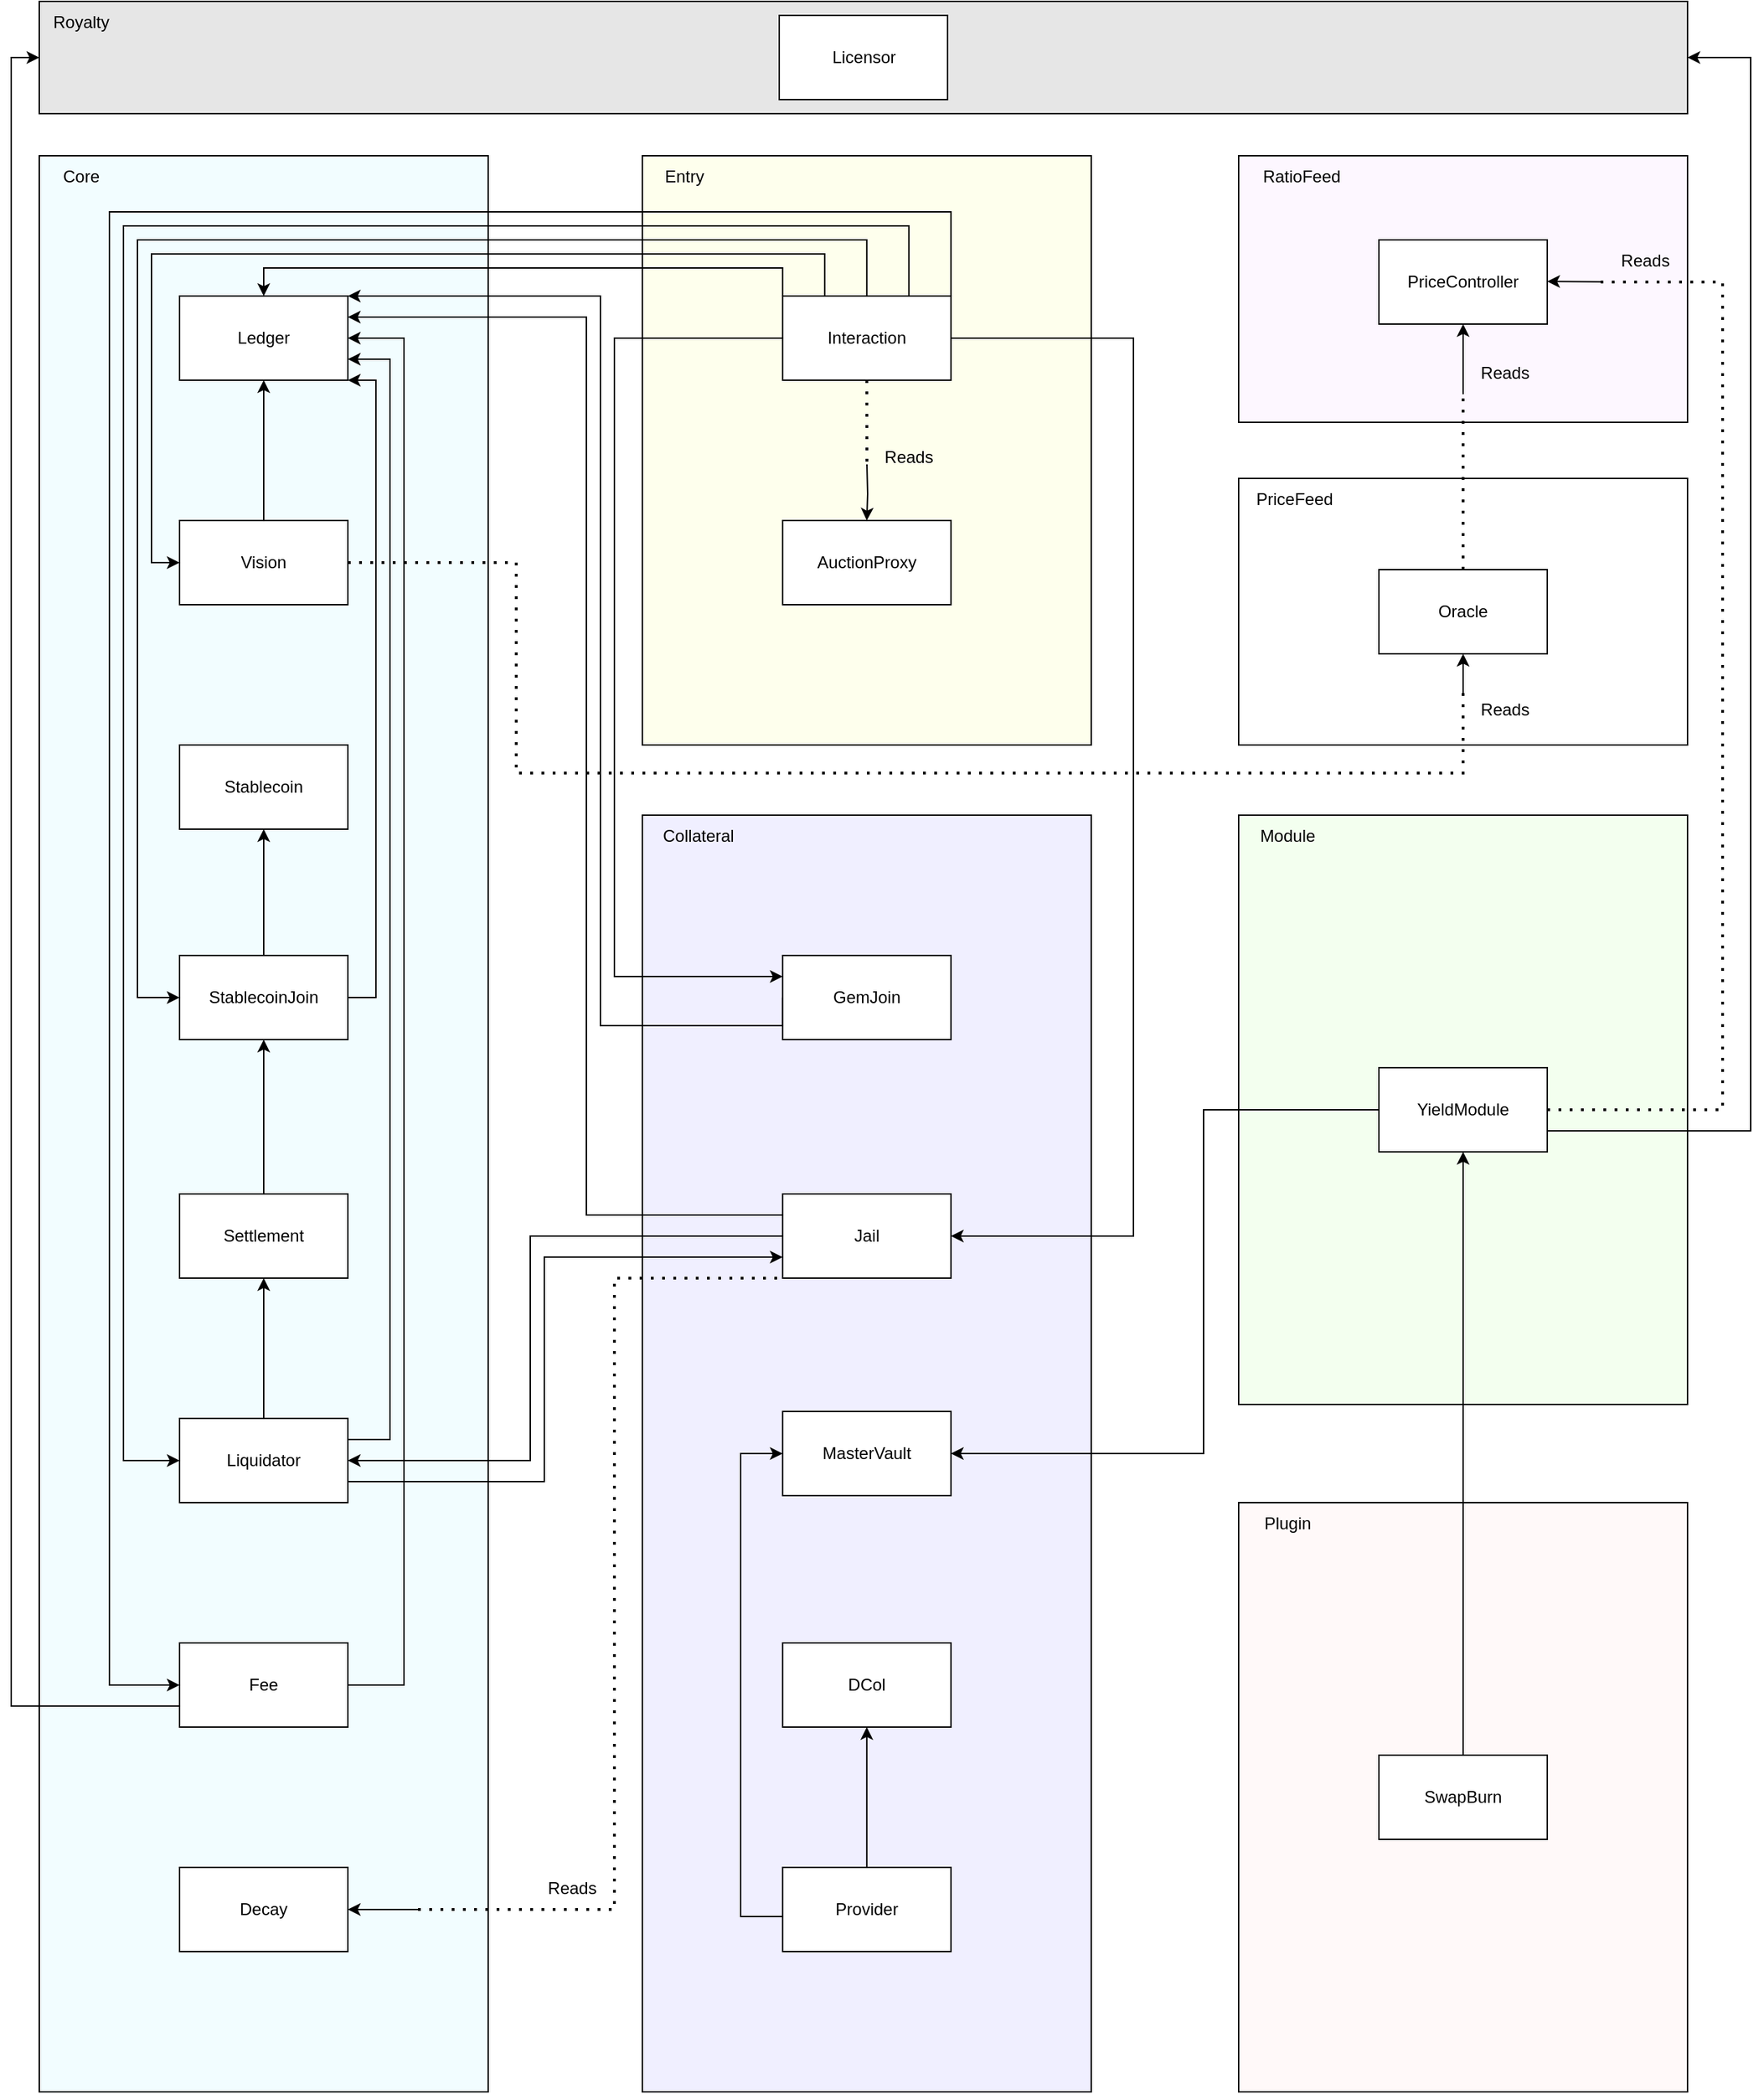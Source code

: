 <mxfile version="27.0.4">
  <diagram name="Page-1" id="4hy2VgaBOKZdhCo9qNHO">
    <mxGraphModel dx="1656" dy="2330" grid="1" gridSize="10" guides="1" tooltips="1" connect="1" arrows="1" fold="1" page="1" pageScale="1" pageWidth="850" pageHeight="1100" math="0" shadow="0">
      <root>
        <mxCell id="0" />
        <mxCell id="1" parent="0" />
        <mxCell id="N3tVkwFhNo7vR2RabhJe-11" value="" style="rounded=0;whiteSpace=wrap;html=1;fillColor=#F2FDFF;" parent="1" vertex="1">
          <mxGeometry x="260" y="-60" width="320" height="1380" as="geometry" />
        </mxCell>
        <mxCell id="N3tVkwFhNo7vR2RabhJe-84" value="" style="rounded=0;whiteSpace=wrap;html=1;" parent="1" vertex="1">
          <mxGeometry x="1115" y="170" width="320" height="190" as="geometry" />
        </mxCell>
        <mxCell id="N3tVkwFhNo7vR2RabhJe-38" value="" style="rounded=0;whiteSpace=wrap;html=1;fillColor=#F0EFFF;" parent="1" vertex="1">
          <mxGeometry x="689.91" y="410" width="320" height="910" as="geometry" />
        </mxCell>
        <mxCell id="N3tVkwFhNo7vR2RabhJe-14" value="" style="rounded=0;whiteSpace=wrap;html=1;fillColor=#FEFFED;" parent="1" vertex="1">
          <mxGeometry x="689.91" y="-60" width="320" height="420" as="geometry" />
        </mxCell>
        <mxCell id="N3tVkwFhNo7vR2RabhJe-1" value="Ledger" style="rounded=0;whiteSpace=wrap;html=1;" parent="1" vertex="1">
          <mxGeometry x="360" y="40" width="120" height="60" as="geometry" />
        </mxCell>
        <mxCell id="N3tVkwFhNo7vR2RabhJe-15" style="edgeStyle=orthogonalEdgeStyle;rounded=0;orthogonalLoop=1;jettySize=auto;html=1;exitX=0.5;exitY=0;exitDx=0;exitDy=0;entryX=0.5;entryY=1;entryDx=0;entryDy=0;" parent="1" source="N3tVkwFhNo7vR2RabhJe-2" target="N3tVkwFhNo7vR2RabhJe-1" edge="1">
          <mxGeometry relative="1" as="geometry" />
        </mxCell>
        <mxCell id="N3tVkwFhNo7vR2RabhJe-2" value="Vision" style="rounded=0;whiteSpace=wrap;html=1;" parent="1" vertex="1">
          <mxGeometry x="360" y="200" width="120" height="60" as="geometry" />
        </mxCell>
        <mxCell id="N3tVkwFhNo7vR2RabhJe-3" value="Stablecoin" style="rounded=0;whiteSpace=wrap;html=1;" parent="1" vertex="1">
          <mxGeometry x="360" y="360" width="120" height="60" as="geometry" />
        </mxCell>
        <mxCell id="N3tVkwFhNo7vR2RabhJe-19" style="edgeStyle=orthogonalEdgeStyle;rounded=0;orthogonalLoop=1;jettySize=auto;html=1;exitX=1;exitY=0.5;exitDx=0;exitDy=0;entryX=1;entryY=1;entryDx=0;entryDy=0;" parent="1" source="N3tVkwFhNo7vR2RabhJe-4" target="N3tVkwFhNo7vR2RabhJe-1" edge="1">
          <mxGeometry relative="1" as="geometry">
            <Array as="points">
              <mxPoint x="500" y="540" />
              <mxPoint x="500" y="100" />
            </Array>
          </mxGeometry>
        </mxCell>
        <mxCell id="N3tVkwFhNo7vR2RabhJe-23" style="edgeStyle=orthogonalEdgeStyle;rounded=0;orthogonalLoop=1;jettySize=auto;html=1;exitX=0.5;exitY=0;exitDx=0;exitDy=0;entryX=0.5;entryY=1;entryDx=0;entryDy=0;" parent="1" source="N3tVkwFhNo7vR2RabhJe-4" target="N3tVkwFhNo7vR2RabhJe-3" edge="1">
          <mxGeometry relative="1" as="geometry" />
        </mxCell>
        <mxCell id="N3tVkwFhNo7vR2RabhJe-4" value="StablecoinJoin" style="rounded=0;whiteSpace=wrap;html=1;" parent="1" vertex="1">
          <mxGeometry x="360" y="510" width="120" height="60" as="geometry" />
        </mxCell>
        <mxCell id="N3tVkwFhNo7vR2RabhJe-20" style="edgeStyle=orthogonalEdgeStyle;rounded=0;orthogonalLoop=1;jettySize=auto;html=1;exitX=1;exitY=0.5;exitDx=0;exitDy=0;entryX=1;entryY=0.5;entryDx=0;entryDy=0;" parent="1" source="N3tVkwFhNo7vR2RabhJe-5" target="N3tVkwFhNo7vR2RabhJe-1" edge="1">
          <mxGeometry relative="1" as="geometry">
            <mxPoint x="600" y="90" as="targetPoint" />
            <Array as="points">
              <mxPoint x="520" y="1030" />
              <mxPoint x="520" y="70" />
            </Array>
          </mxGeometry>
        </mxCell>
        <mxCell id="N3tVkwFhNo7vR2RabhJe-91" style="edgeStyle=orthogonalEdgeStyle;rounded=0;orthogonalLoop=1;jettySize=auto;html=1;exitX=0;exitY=0.75;exitDx=0;exitDy=0;entryX=0;entryY=0.5;entryDx=0;entryDy=0;" parent="1" source="N3tVkwFhNo7vR2RabhJe-5" target="N3tVkwFhNo7vR2RabhJe-74" edge="1">
          <mxGeometry relative="1" as="geometry">
            <Array as="points">
              <mxPoint x="240" y="1045" />
              <mxPoint x="240" y="-130" />
            </Array>
          </mxGeometry>
        </mxCell>
        <mxCell id="N3tVkwFhNo7vR2RabhJe-5" value="Fee" style="rounded=0;whiteSpace=wrap;html=1;" parent="1" vertex="1">
          <mxGeometry x="360" y="1000" width="120" height="60" as="geometry" />
        </mxCell>
        <mxCell id="N3tVkwFhNo7vR2RabhJe-36" style="edgeStyle=orthogonalEdgeStyle;rounded=0;orthogonalLoop=1;jettySize=auto;html=1;exitX=0.5;exitY=0;exitDx=0;exitDy=0;entryX=0.5;entryY=1;entryDx=0;entryDy=0;" parent="1" source="N3tVkwFhNo7vR2RabhJe-6" target="N3tVkwFhNo7vR2RabhJe-4" edge="1">
          <mxGeometry relative="1" as="geometry" />
        </mxCell>
        <mxCell id="N3tVkwFhNo7vR2RabhJe-6" value="Settlement" style="rounded=0;whiteSpace=wrap;html=1;" parent="1" vertex="1">
          <mxGeometry x="360" y="680" width="120" height="60" as="geometry" />
        </mxCell>
        <mxCell id="N3tVkwFhNo7vR2RabhJe-18" style="edgeStyle=orthogonalEdgeStyle;rounded=0;orthogonalLoop=1;jettySize=auto;html=1;exitX=1;exitY=0.25;exitDx=0;exitDy=0;entryX=1;entryY=0.75;entryDx=0;entryDy=0;" parent="1" source="N3tVkwFhNo7vR2RabhJe-7" target="N3tVkwFhNo7vR2RabhJe-1" edge="1">
          <mxGeometry relative="1" as="geometry">
            <Array as="points">
              <mxPoint x="510" y="855" />
              <mxPoint x="510" y="85" />
            </Array>
          </mxGeometry>
        </mxCell>
        <mxCell id="N3tVkwFhNo7vR2RabhJe-30" style="edgeStyle=orthogonalEdgeStyle;rounded=0;orthogonalLoop=1;jettySize=auto;html=1;exitX=0.5;exitY=0;exitDx=0;exitDy=0;entryX=0.5;entryY=1;entryDx=0;entryDy=0;" parent="1" source="N3tVkwFhNo7vR2RabhJe-7" target="N3tVkwFhNo7vR2RabhJe-6" edge="1">
          <mxGeometry relative="1" as="geometry" />
        </mxCell>
        <mxCell id="N3tVkwFhNo7vR2RabhJe-54" style="edgeStyle=orthogonalEdgeStyle;rounded=0;orthogonalLoop=1;jettySize=auto;html=1;exitX=1;exitY=0.75;exitDx=0;exitDy=0;entryX=0;entryY=0.75;entryDx=0;entryDy=0;" parent="1" source="N3tVkwFhNo7vR2RabhJe-7" target="N3tVkwFhNo7vR2RabhJe-45" edge="1">
          <mxGeometry relative="1" as="geometry">
            <Array as="points">
              <mxPoint x="620" y="885" />
              <mxPoint x="620" y="725" />
            </Array>
          </mxGeometry>
        </mxCell>
        <mxCell id="N3tVkwFhNo7vR2RabhJe-7" value="Liquidator" style="rounded=0;whiteSpace=wrap;html=1;" parent="1" vertex="1">
          <mxGeometry x="360" y="840" width="120" height="60" as="geometry" />
        </mxCell>
        <mxCell id="N3tVkwFhNo7vR2RabhJe-8" value="Decay" style="rounded=0;whiteSpace=wrap;html=1;" parent="1" vertex="1">
          <mxGeometry x="360" y="1160" width="120" height="60" as="geometry" />
        </mxCell>
        <mxCell id="N3tVkwFhNo7vR2RabhJe-9" value="AuctionProxy" style="rounded=0;whiteSpace=wrap;html=1;" parent="1" vertex="1">
          <mxGeometry x="789.91" y="200" width="120" height="60" as="geometry" />
        </mxCell>
        <mxCell id="N3tVkwFhNo7vR2RabhJe-26" style="edgeStyle=orthogonalEdgeStyle;rounded=0;orthogonalLoop=1;jettySize=auto;html=1;exitX=0.5;exitY=0;exitDx=0;exitDy=0;entryX=0;entryY=0.5;entryDx=0;entryDy=0;" parent="1" source="N3tVkwFhNo7vR2RabhJe-21" target="N3tVkwFhNo7vR2RabhJe-4" edge="1">
          <mxGeometry relative="1" as="geometry">
            <Array as="points">
              <mxPoint x="850" />
              <mxPoint x="330" />
              <mxPoint x="330" y="540" />
            </Array>
          </mxGeometry>
        </mxCell>
        <mxCell id="N3tVkwFhNo7vR2RabhJe-27" style="edgeStyle=orthogonalEdgeStyle;rounded=0;orthogonalLoop=1;jettySize=auto;html=1;exitX=0;exitY=0;exitDx=0;exitDy=0;entryX=0.5;entryY=0;entryDx=0;entryDy=0;" parent="1" source="N3tVkwFhNo7vR2RabhJe-21" target="N3tVkwFhNo7vR2RabhJe-1" edge="1">
          <mxGeometry relative="1" as="geometry">
            <Array as="points">
              <mxPoint x="790" y="20" />
              <mxPoint x="420" y="20" />
            </Array>
          </mxGeometry>
        </mxCell>
        <mxCell id="N3tVkwFhNo7vR2RabhJe-29" style="edgeStyle=orthogonalEdgeStyle;rounded=0;orthogonalLoop=1;jettySize=auto;html=1;exitX=0.75;exitY=0;exitDx=0;exitDy=0;entryX=0;entryY=0.5;entryDx=0;entryDy=0;" parent="1" source="N3tVkwFhNo7vR2RabhJe-21" target="N3tVkwFhNo7vR2RabhJe-7" edge="1">
          <mxGeometry relative="1" as="geometry">
            <Array as="points">
              <mxPoint x="880" y="-10" />
              <mxPoint x="320" y="-10" />
              <mxPoint x="320" y="870" />
            </Array>
          </mxGeometry>
        </mxCell>
        <mxCell id="N3tVkwFhNo7vR2RabhJe-31" style="edgeStyle=orthogonalEdgeStyle;rounded=0;orthogonalLoop=1;jettySize=auto;html=1;exitX=1;exitY=0;exitDx=0;exitDy=0;entryX=0;entryY=0.5;entryDx=0;entryDy=0;" parent="1" source="N3tVkwFhNo7vR2RabhJe-21" target="N3tVkwFhNo7vR2RabhJe-5" edge="1">
          <mxGeometry relative="1" as="geometry">
            <Array as="points">
              <mxPoint x="910" y="-20" />
              <mxPoint x="310" y="-20" />
              <mxPoint x="310" y="1030" />
            </Array>
          </mxGeometry>
        </mxCell>
        <mxCell id="N3tVkwFhNo7vR2RabhJe-52" style="edgeStyle=orthogonalEdgeStyle;rounded=0;orthogonalLoop=1;jettySize=auto;html=1;exitX=0;exitY=0.5;exitDx=0;exitDy=0;entryX=0;entryY=0.25;entryDx=0;entryDy=0;" parent="1" source="N3tVkwFhNo7vR2RabhJe-21" target="N3tVkwFhNo7vR2RabhJe-44" edge="1">
          <mxGeometry relative="1" as="geometry">
            <Array as="points">
              <mxPoint x="670" y="70" />
              <mxPoint x="670" y="525" />
            </Array>
          </mxGeometry>
        </mxCell>
        <mxCell id="N3tVkwFhNo7vR2RabhJe-55" style="edgeStyle=orthogonalEdgeStyle;rounded=0;orthogonalLoop=1;jettySize=auto;html=1;exitX=1;exitY=0.5;exitDx=0;exitDy=0;entryX=1;entryY=0.5;entryDx=0;entryDy=0;" parent="1" source="N3tVkwFhNo7vR2RabhJe-21" target="N3tVkwFhNo7vR2RabhJe-45" edge="1">
          <mxGeometry relative="1" as="geometry">
            <Array as="points">
              <mxPoint x="1040" y="70" />
              <mxPoint x="1040" y="710" />
            </Array>
          </mxGeometry>
        </mxCell>
        <mxCell id="N3tVkwFhNo7vR2RabhJe-56" style="edgeStyle=orthogonalEdgeStyle;rounded=0;orthogonalLoop=1;jettySize=auto;html=1;exitX=0.25;exitY=0;exitDx=0;exitDy=0;entryX=0;entryY=0.5;entryDx=0;entryDy=0;" parent="1" source="N3tVkwFhNo7vR2RabhJe-21" target="N3tVkwFhNo7vR2RabhJe-2" edge="1">
          <mxGeometry relative="1" as="geometry">
            <Array as="points">
              <mxPoint x="820" y="10" />
              <mxPoint x="340" y="10" />
              <mxPoint x="340" y="230" />
            </Array>
          </mxGeometry>
        </mxCell>
        <mxCell id="N3tVkwFhNo7vR2RabhJe-79" style="edgeStyle=orthogonalEdgeStyle;rounded=0;orthogonalLoop=1;jettySize=auto;html=1;entryX=0.5;entryY=0;entryDx=0;entryDy=0;" parent="1" target="N3tVkwFhNo7vR2RabhJe-9" edge="1">
          <mxGeometry relative="1" as="geometry">
            <mxPoint x="850" y="160" as="sourcePoint" />
          </mxGeometry>
        </mxCell>
        <mxCell id="N3tVkwFhNo7vR2RabhJe-21" value="Interaction" style="rounded=0;whiteSpace=wrap;html=1;" parent="1" vertex="1">
          <mxGeometry x="789.91" y="40" width="120" height="60" as="geometry" />
        </mxCell>
        <mxCell id="N3tVkwFhNo7vR2RabhJe-39" value="" style="rounded=0;whiteSpace=wrap;html=1;fillColor=#FDF7FF;" parent="1" vertex="1">
          <mxGeometry x="1115" y="-60" width="320" height="190" as="geometry" />
        </mxCell>
        <mxCell id="N3tVkwFhNo7vR2RabhJe-40" value="PriceController" style="rounded=0;whiteSpace=wrap;html=1;" parent="1" vertex="1">
          <mxGeometry x="1215" width="120" height="60" as="geometry" />
        </mxCell>
        <mxCell id="N3tVkwFhNo7vR2RabhJe-41" value="MasterVault" style="rounded=0;whiteSpace=wrap;html=1;" parent="1" vertex="1">
          <mxGeometry x="789.91" y="835" width="120" height="60" as="geometry" />
        </mxCell>
        <mxCell id="N3tVkwFhNo7vR2RabhJe-42" value="DCol" style="rounded=0;whiteSpace=wrap;html=1;" parent="1" vertex="1">
          <mxGeometry x="789.91" y="1000" width="120" height="60" as="geometry" />
        </mxCell>
        <mxCell id="N3tVkwFhNo7vR2RabhJe-49" style="edgeStyle=orthogonalEdgeStyle;rounded=0;orthogonalLoop=1;jettySize=auto;html=1;exitX=0.5;exitY=0;exitDx=0;exitDy=0;entryX=0.5;entryY=1;entryDx=0;entryDy=0;" parent="1" source="N3tVkwFhNo7vR2RabhJe-43" target="N3tVkwFhNo7vR2RabhJe-42" edge="1">
          <mxGeometry relative="1" as="geometry" />
        </mxCell>
        <mxCell id="N3tVkwFhNo7vR2RabhJe-43" value="Provider" style="rounded=0;whiteSpace=wrap;html=1;" parent="1" vertex="1">
          <mxGeometry x="789.91" y="1160" width="120" height="60" as="geometry" />
        </mxCell>
        <mxCell id="N3tVkwFhNo7vR2RabhJe-50" style="edgeStyle=orthogonalEdgeStyle;rounded=0;orthogonalLoop=1;jettySize=auto;html=1;exitX=0;exitY=0.5;exitDx=0;exitDy=0;entryX=1;entryY=0;entryDx=0;entryDy=0;" parent="1" source="N3tVkwFhNo7vR2RabhJe-44" target="N3tVkwFhNo7vR2RabhJe-1" edge="1">
          <mxGeometry relative="1" as="geometry">
            <Array as="points">
              <mxPoint x="790" y="560" />
              <mxPoint x="660" y="560" />
              <mxPoint x="660" y="40" />
            </Array>
          </mxGeometry>
        </mxCell>
        <mxCell id="N3tVkwFhNo7vR2RabhJe-44" value="GemJoin" style="rounded=0;whiteSpace=wrap;html=1;" parent="1" vertex="1">
          <mxGeometry x="789.91" y="510" width="120" height="60" as="geometry" />
        </mxCell>
        <mxCell id="N3tVkwFhNo7vR2RabhJe-51" style="edgeStyle=orthogonalEdgeStyle;rounded=0;orthogonalLoop=1;jettySize=auto;html=1;exitX=0;exitY=0.25;exitDx=0;exitDy=0;entryX=1;entryY=0.25;entryDx=0;entryDy=0;" parent="1" source="N3tVkwFhNo7vR2RabhJe-45" target="N3tVkwFhNo7vR2RabhJe-1" edge="1">
          <mxGeometry relative="1" as="geometry">
            <Array as="points">
              <mxPoint x="650" y="695" />
              <mxPoint x="650" y="55" />
            </Array>
          </mxGeometry>
        </mxCell>
        <mxCell id="N3tVkwFhNo7vR2RabhJe-53" style="edgeStyle=orthogonalEdgeStyle;rounded=0;orthogonalLoop=1;jettySize=auto;html=1;exitX=0;exitY=0.5;exitDx=0;exitDy=0;entryX=1;entryY=0.5;entryDx=0;entryDy=0;" parent="1" source="N3tVkwFhNo7vR2RabhJe-45" target="N3tVkwFhNo7vR2RabhJe-7" edge="1">
          <mxGeometry relative="1" as="geometry">
            <Array as="points">
              <mxPoint x="610" y="710" />
              <mxPoint x="610" y="870" />
            </Array>
          </mxGeometry>
        </mxCell>
        <mxCell id="N3tVkwFhNo7vR2RabhJe-45" value="Jail" style="rounded=0;whiteSpace=wrap;html=1;" parent="1" vertex="1">
          <mxGeometry x="789.91" y="680" width="120" height="60" as="geometry" />
        </mxCell>
        <mxCell id="N3tVkwFhNo7vR2RabhJe-48" style="edgeStyle=orthogonalEdgeStyle;rounded=0;orthogonalLoop=1;jettySize=auto;html=1;entryX=0;entryY=0.5;entryDx=0;entryDy=0;" parent="1" target="N3tVkwFhNo7vR2RabhJe-41" edge="1">
          <mxGeometry relative="1" as="geometry">
            <mxPoint x="790" y="1195" as="sourcePoint" />
            <mxPoint x="790" y="855" as="targetPoint" />
            <Array as="points">
              <mxPoint x="760" y="1195" />
              <mxPoint x="760" y="865" />
            </Array>
          </mxGeometry>
        </mxCell>
        <mxCell id="N3tVkwFhNo7vR2RabhJe-62" value="" style="rounded=0;whiteSpace=wrap;html=1;fillColor=#F3FFEF;" parent="1" vertex="1">
          <mxGeometry x="1115" y="410" width="320" height="420" as="geometry" />
        </mxCell>
        <mxCell id="N3tVkwFhNo7vR2RabhJe-63" value="" style="rounded=0;whiteSpace=wrap;html=1;fillColor=#FFF9F9;" parent="1" vertex="1">
          <mxGeometry x="1115" y="900" width="320" height="420" as="geometry" />
        </mxCell>
        <mxCell id="N3tVkwFhNo7vR2RabhJe-90" style="edgeStyle=orthogonalEdgeStyle;rounded=0;orthogonalLoop=1;jettySize=auto;html=1;exitX=1;exitY=0.75;exitDx=0;exitDy=0;entryX=1;entryY=0.5;entryDx=0;entryDy=0;" parent="1" source="N3tVkwFhNo7vR2RabhJe-64" target="N3tVkwFhNo7vR2RabhJe-74" edge="1">
          <mxGeometry relative="1" as="geometry">
            <Array as="points">
              <mxPoint x="1480" y="635" />
              <mxPoint x="1480" y="-130" />
            </Array>
          </mxGeometry>
        </mxCell>
        <mxCell id="N3tVkwFhNo7vR2RabhJe-94" style="edgeStyle=orthogonalEdgeStyle;rounded=0;orthogonalLoop=1;jettySize=auto;html=1;exitX=0;exitY=0.5;exitDx=0;exitDy=0;entryX=1;entryY=0.5;entryDx=0;entryDy=0;" parent="1" source="N3tVkwFhNo7vR2RabhJe-64" target="N3tVkwFhNo7vR2RabhJe-41" edge="1">
          <mxGeometry relative="1" as="geometry">
            <Array as="points">
              <mxPoint x="1090" y="620" />
              <mxPoint x="1090" y="865" />
            </Array>
          </mxGeometry>
        </mxCell>
        <mxCell id="N3tVkwFhNo7vR2RabhJe-64" value="YieldModule" style="rounded=0;whiteSpace=wrap;html=1;" parent="1" vertex="1">
          <mxGeometry x="1215" y="590" width="120" height="60" as="geometry" />
        </mxCell>
        <mxCell id="N3tVkwFhNo7vR2RabhJe-92" style="edgeStyle=orthogonalEdgeStyle;rounded=0;orthogonalLoop=1;jettySize=auto;html=1;exitX=0.5;exitY=0;exitDx=0;exitDy=0;entryX=0.5;entryY=1;entryDx=0;entryDy=0;" parent="1" source="N3tVkwFhNo7vR2RabhJe-73" target="N3tVkwFhNo7vR2RabhJe-64" edge="1">
          <mxGeometry relative="1" as="geometry" />
        </mxCell>
        <mxCell id="N3tVkwFhNo7vR2RabhJe-73" value="SwapBurn" style="rounded=0;whiteSpace=wrap;html=1;" parent="1" vertex="1">
          <mxGeometry x="1215" y="1080" width="120" height="60" as="geometry" />
        </mxCell>
        <mxCell id="N3tVkwFhNo7vR2RabhJe-74" value="" style="rounded=0;whiteSpace=wrap;html=1;fillColor=#E6E6E6;" parent="1" vertex="1">
          <mxGeometry x="260" y="-170" width="1175" height="80" as="geometry" />
        </mxCell>
        <mxCell id="N3tVkwFhNo7vR2RabhJe-75" value="Licensor" style="rounded=0;whiteSpace=wrap;html=1;" parent="1" vertex="1">
          <mxGeometry x="787.5" y="-160" width="120" height="60" as="geometry" />
        </mxCell>
        <mxCell id="N3tVkwFhNo7vR2RabhJe-77" value="Reads" style="text;html=1;align=center;verticalAlign=middle;whiteSpace=wrap;rounded=0;" parent="1" vertex="1">
          <mxGeometry x="610" y="1160" width="60" height="30" as="geometry" />
        </mxCell>
        <mxCell id="N3tVkwFhNo7vR2RabhJe-78" value="Oracle" style="rounded=0;whiteSpace=wrap;html=1;" parent="1" vertex="1">
          <mxGeometry x="1215" y="235" width="120" height="60" as="geometry" />
        </mxCell>
        <mxCell id="N3tVkwFhNo7vR2RabhJe-80" value="Reads" style="text;html=1;align=center;verticalAlign=middle;whiteSpace=wrap;rounded=0;" parent="1" vertex="1">
          <mxGeometry x="850" y="140" width="60" height="30" as="geometry" />
        </mxCell>
        <mxCell id="N3tVkwFhNo7vR2RabhJe-83" value="Reads" style="text;html=1;align=center;verticalAlign=middle;whiteSpace=wrap;rounded=0;" parent="1" vertex="1">
          <mxGeometry x="1375" width="60" height="30" as="geometry" />
        </mxCell>
        <mxCell id="N3tVkwFhNo7vR2RabhJe-86" value="Reads" style="text;html=1;align=center;verticalAlign=middle;whiteSpace=wrap;rounded=0;" parent="1" vertex="1">
          <mxGeometry x="1275" y="320" width="60" height="30" as="geometry" />
        </mxCell>
        <mxCell id="N3tVkwFhNo7vR2RabhJe-88" value="Reads" style="text;html=1;align=center;verticalAlign=middle;whiteSpace=wrap;rounded=0;" parent="1" vertex="1">
          <mxGeometry x="1275" y="80" width="60" height="30" as="geometry" />
        </mxCell>
        <mxCell id="N3tVkwFhNo7vR2RabhJe-95" value="Core" style="text;html=1;align=center;verticalAlign=middle;whiteSpace=wrap;rounded=0;" parent="1" vertex="1">
          <mxGeometry x="260" y="-60" width="60" height="30" as="geometry" />
        </mxCell>
        <mxCell id="N3tVkwFhNo7vR2RabhJe-96" value="Entry" style="text;html=1;align=center;verticalAlign=middle;whiteSpace=wrap;rounded=0;" parent="1" vertex="1">
          <mxGeometry x="689.91" y="-60" width="60" height="30" as="geometry" />
        </mxCell>
        <mxCell id="N3tVkwFhNo7vR2RabhJe-97" value="Collateral" style="text;html=1;align=center;verticalAlign=middle;whiteSpace=wrap;rounded=0;" parent="1" vertex="1">
          <mxGeometry x="700" y="410" width="60" height="30" as="geometry" />
        </mxCell>
        <mxCell id="N3tVkwFhNo7vR2RabhJe-98" value="Module" style="text;html=1;align=center;verticalAlign=middle;whiteSpace=wrap;rounded=0;" parent="1" vertex="1">
          <mxGeometry x="1120" y="410" width="60" height="30" as="geometry" />
        </mxCell>
        <mxCell id="N3tVkwFhNo7vR2RabhJe-99" value="Plugin" style="text;html=1;align=center;verticalAlign=middle;whiteSpace=wrap;rounded=0;" parent="1" vertex="1">
          <mxGeometry x="1120" y="900" width="60" height="30" as="geometry" />
        </mxCell>
        <mxCell id="N3tVkwFhNo7vR2RabhJe-100" value="RatioFeed" style="text;html=1;align=center;verticalAlign=middle;whiteSpace=wrap;rounded=0;" parent="1" vertex="1">
          <mxGeometry x="1130" y="-60" width="60" height="30" as="geometry" />
        </mxCell>
        <mxCell id="N3tVkwFhNo7vR2RabhJe-101" value="PriceFeed" style="text;html=1;align=center;verticalAlign=middle;whiteSpace=wrap;rounded=0;" parent="1" vertex="1">
          <mxGeometry x="1125" y="170" width="60" height="30" as="geometry" />
        </mxCell>
        <mxCell id="N3tVkwFhNo7vR2RabhJe-102" value="Royalty" style="text;html=1;align=center;verticalAlign=middle;whiteSpace=wrap;rounded=0;" parent="1" vertex="1">
          <mxGeometry x="260.0" y="-170" width="60" height="30" as="geometry" />
        </mxCell>
        <mxCell id="N3tVkwFhNo7vR2RabhJe-111" value="" style="endArrow=none;dashed=1;html=1;dashPattern=1 3;strokeWidth=2;rounded=0;entryX=0;entryY=1;entryDx=0;entryDy=0;" parent="1" target="N3tVkwFhNo7vR2RabhJe-45" edge="1">
          <mxGeometry width="50" height="50" relative="1" as="geometry">
            <mxPoint x="530" y="1190" as="sourcePoint" />
            <mxPoint x="650" y="1000" as="targetPoint" />
            <Array as="points">
              <mxPoint x="670" y="1190" />
              <mxPoint x="670" y="740" />
            </Array>
          </mxGeometry>
        </mxCell>
        <mxCell id="N3tVkwFhNo7vR2RabhJe-112" value="" style="endArrow=classic;html=1;rounded=0;entryX=1;entryY=0.5;entryDx=0;entryDy=0;" parent="1" target="N3tVkwFhNo7vR2RabhJe-8" edge="1">
          <mxGeometry width="50" height="50" relative="1" as="geometry">
            <mxPoint x="530" y="1190" as="sourcePoint" />
            <mxPoint x="220" y="1170" as="targetPoint" />
          </mxGeometry>
        </mxCell>
        <mxCell id="N3tVkwFhNo7vR2RabhJe-113" value="" style="endArrow=none;dashed=1;html=1;dashPattern=1 3;strokeWidth=2;rounded=0;exitX=1;exitY=0.5;exitDx=0;exitDy=0;" parent="1" source="N3tVkwFhNo7vR2RabhJe-2" edge="1">
          <mxGeometry width="50" height="50" relative="1" as="geometry">
            <mxPoint x="100" y="350" as="sourcePoint" />
            <mxPoint x="1275" y="320" as="targetPoint" />
            <Array as="points">
              <mxPoint x="600" y="230" />
              <mxPoint x="600" y="380" />
              <mxPoint x="1275" y="380" />
            </Array>
          </mxGeometry>
        </mxCell>
        <mxCell id="N3tVkwFhNo7vR2RabhJe-114" value="" style="endArrow=classic;html=1;rounded=0;" parent="1" edge="1">
          <mxGeometry width="50" height="50" relative="1" as="geometry">
            <mxPoint x="1275" y="325" as="sourcePoint" />
            <mxPoint x="1275" y="295" as="targetPoint" />
          </mxGeometry>
        </mxCell>
        <mxCell id="N3tVkwFhNo7vR2RabhJe-115" value="" style="endArrow=none;dashed=1;html=1;dashPattern=1 3;strokeWidth=2;rounded=0;exitX=0.5;exitY=1;exitDx=0;exitDy=0;" parent="1" source="N3tVkwFhNo7vR2RabhJe-21" edge="1">
          <mxGeometry width="50" height="50" relative="1" as="geometry">
            <mxPoint x="1070" y="200" as="sourcePoint" />
            <mxPoint x="850" y="160" as="targetPoint" />
          </mxGeometry>
        </mxCell>
        <mxCell id="N3tVkwFhNo7vR2RabhJe-116" value="" style="endArrow=none;dashed=1;html=1;dashPattern=1 3;strokeWidth=2;rounded=0;exitX=0.5;exitY=0;exitDx=0;exitDy=0;" parent="1" source="N3tVkwFhNo7vR2RabhJe-78" edge="1">
          <mxGeometry width="50" height="50" relative="1" as="geometry">
            <mxPoint x="1520" y="200" as="sourcePoint" />
            <mxPoint x="1275" y="110" as="targetPoint" />
          </mxGeometry>
        </mxCell>
        <mxCell id="N3tVkwFhNo7vR2RabhJe-117" value="" style="endArrow=none;dashed=1;html=1;dashPattern=1 3;strokeWidth=2;rounded=0;exitX=1;exitY=0.5;exitDx=0;exitDy=0;" parent="1" source="N3tVkwFhNo7vR2RabhJe-64" edge="1">
          <mxGeometry width="50" height="50" relative="1" as="geometry">
            <mxPoint x="1510" y="450" as="sourcePoint" />
            <mxPoint x="1370" y="30" as="targetPoint" />
            <Array as="points">
              <mxPoint x="1460" y="620" />
              <mxPoint x="1460" y="30" />
            </Array>
          </mxGeometry>
        </mxCell>
        <mxCell id="N3tVkwFhNo7vR2RabhJe-118" value="" style="endArrow=classic;html=1;rounded=0;entryX=1;entryY=0.5;entryDx=0;entryDy=0;" parent="1" edge="1">
          <mxGeometry width="50" height="50" relative="1" as="geometry">
            <mxPoint x="1375" y="29.88" as="sourcePoint" />
            <mxPoint x="1335" y="29.58" as="targetPoint" />
          </mxGeometry>
        </mxCell>
        <mxCell id="N3tVkwFhNo7vR2RabhJe-120" value="" style="endArrow=classic;html=1;rounded=0;entryX=0.5;entryY=1;entryDx=0;entryDy=0;" parent="1" edge="1">
          <mxGeometry width="50" height="50" relative="1" as="geometry">
            <mxPoint x="1275" y="110" as="sourcePoint" />
            <mxPoint x="1275.0" y="60" as="targetPoint" />
          </mxGeometry>
        </mxCell>
      </root>
    </mxGraphModel>
  </diagram>
</mxfile>
